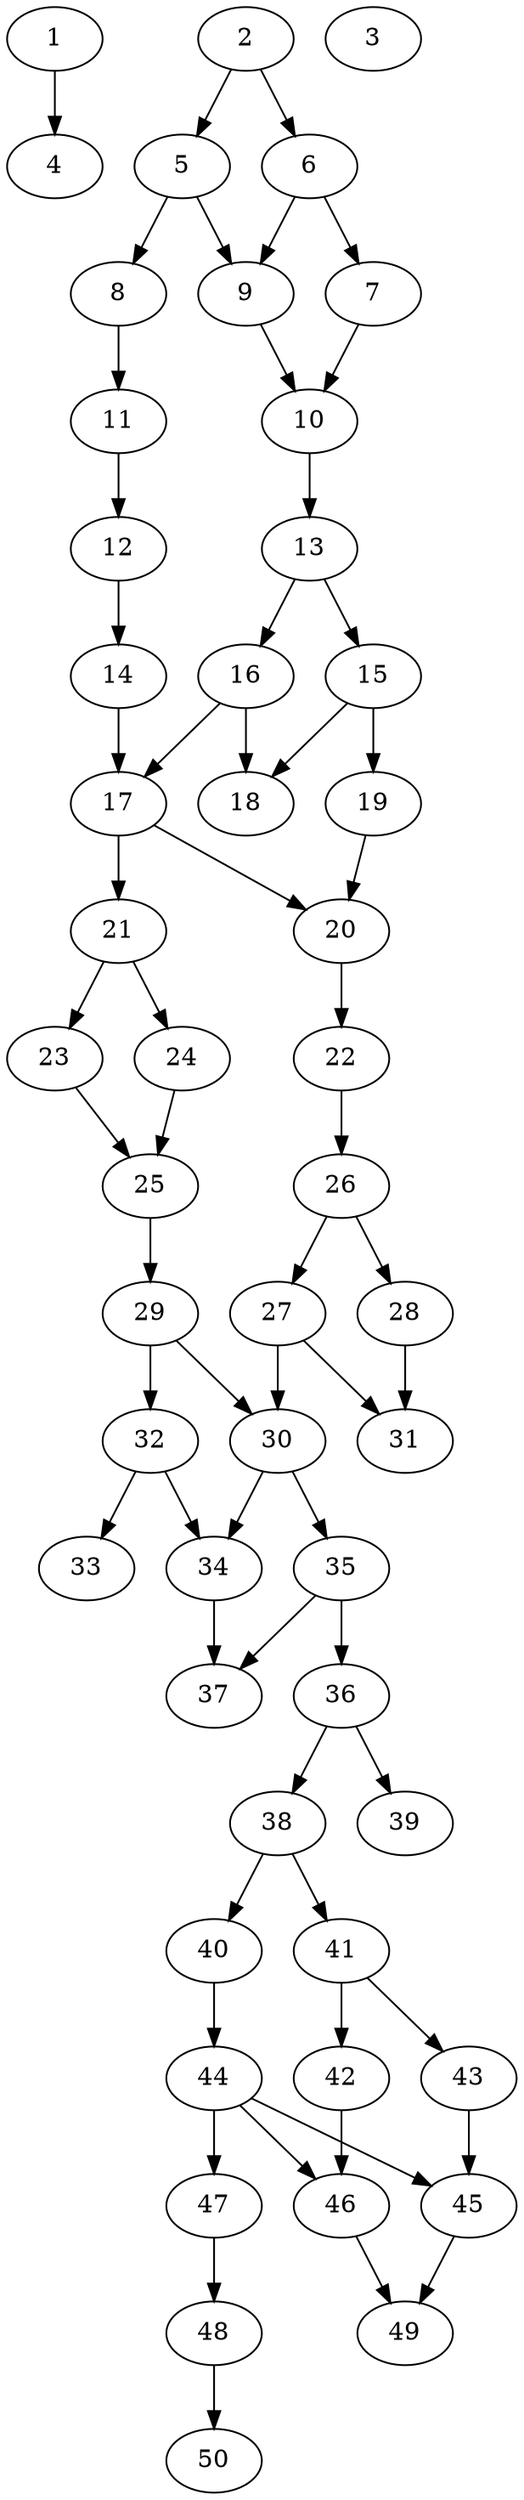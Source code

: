 // DAG automatically generated by daggen at Thu Oct  3 14:07:57 2019
// ./daggen --dot -n 50 --ccr 0.3 --fat 0.3 --regular 0.7 --density 0.5 --mindata 5242880 --maxdata 52428800 
digraph G {
  1 [size="122903893", alpha="0.01", expect_size="36871168"] 
  1 -> 4 [size ="36871168"]
  2 [size="98007040", alpha="0.03", expect_size="29402112"] 
  2 -> 5 [size ="29402112"]
  2 -> 6 [size ="29402112"]
  3 [size="28617387", alpha="0.17", expect_size="8585216"] 
  4 [size="69147307", alpha="0.11", expect_size="20744192"] 
  5 [size="48418133", alpha="0.19", expect_size="14525440"] 
  5 -> 8 [size ="14525440"]
  5 -> 9 [size ="14525440"]
  6 [size="87336960", alpha="0.13", expect_size="26201088"] 
  6 -> 7 [size ="26201088"]
  6 -> 9 [size ="26201088"]
  7 [size="138185387", alpha="0.02", expect_size="41455616"] 
  7 -> 10 [size ="41455616"]
  8 [size="125037227", alpha="0.16", expect_size="37511168"] 
  8 -> 11 [size ="37511168"]
  9 [size="169386667", alpha="0.18", expect_size="50816000"] 
  9 -> 10 [size ="50816000"]
  10 [size="126481067", alpha="0.05", expect_size="37944320"] 
  10 -> 13 [size ="37944320"]
  11 [size="174646613", alpha="0.15", expect_size="52393984"] 
  11 -> 12 [size ="52393984"]
  12 [size="22705493", alpha="0.15", expect_size="6811648"] 
  12 -> 14 [size ="6811648"]
  13 [size="44755627", alpha="0.12", expect_size="13426688"] 
  13 -> 15 [size ="13426688"]
  13 -> 16 [size ="13426688"]
  14 [size="19141973", alpha="0.16", expect_size="5742592"] 
  14 -> 17 [size ="5742592"]
  15 [size="108578133", alpha="0.18", expect_size="32573440"] 
  15 -> 18 [size ="32573440"]
  15 -> 19 [size ="32573440"]
  16 [size="98983253", alpha="0.13", expect_size="29694976"] 
  16 -> 17 [size ="29694976"]
  16 -> 18 [size ="29694976"]
  17 [size="43844267", alpha="0.02", expect_size="13153280"] 
  17 -> 20 [size ="13153280"]
  17 -> 21 [size ="13153280"]
  18 [size="63252480", alpha="0.08", expect_size="18975744"] 
  19 [size="32822613", alpha="0.03", expect_size="9846784"] 
  19 -> 20 [size ="9846784"]
  20 [size="172598613", alpha="0.15", expect_size="51779584"] 
  20 -> 22 [size ="51779584"]
  21 [size="51237547", alpha="0.01", expect_size="15371264"] 
  21 -> 23 [size ="15371264"]
  21 -> 24 [size ="15371264"]
  22 [size="172066133", alpha="0.16", expect_size="51619840"] 
  22 -> 26 [size ="51619840"]
  23 [size="129826133", alpha="0.14", expect_size="38947840"] 
  23 -> 25 [size ="38947840"]
  24 [size="64334507", alpha="0.17", expect_size="19300352"] 
  24 -> 25 [size ="19300352"]
  25 [size="36194987", alpha="0.05", expect_size="10858496"] 
  25 -> 29 [size ="10858496"]
  26 [size="18752853", alpha="0.02", expect_size="5625856"] 
  26 -> 27 [size ="5625856"]
  26 -> 28 [size ="5625856"]
  27 [size="124228267", alpha="0.14", expect_size="37268480"] 
  27 -> 30 [size ="37268480"]
  27 -> 31 [size ="37268480"]
  28 [size="137154560", alpha="0.20", expect_size="41146368"] 
  28 -> 31 [size ="41146368"]
  29 [size="43816960", alpha="0.04", expect_size="13145088"] 
  29 -> 30 [size ="13145088"]
  29 -> 32 [size ="13145088"]
  30 [size="66225493", alpha="0.03", expect_size="19867648"] 
  30 -> 34 [size ="19867648"]
  30 -> 35 [size ="19867648"]
  31 [size="27118933", alpha="0.02", expect_size="8135680"] 
  32 [size="31928320", alpha="0.02", expect_size="9578496"] 
  32 -> 33 [size ="9578496"]
  32 -> 34 [size ="9578496"]
  33 [size="161187840", alpha="0.05", expect_size="48356352"] 
  34 [size="111465813", alpha="0.08", expect_size="33439744"] 
  34 -> 37 [size ="33439744"]
  35 [size="91719680", alpha="0.02", expect_size="27515904"] 
  35 -> 36 [size ="27515904"]
  35 -> 37 [size ="27515904"]
  36 [size="132898133", alpha="0.08", expect_size="39869440"] 
  36 -> 38 [size ="39869440"]
  36 -> 39 [size ="39869440"]
  37 [size="147572053", alpha="0.16", expect_size="44271616"] 
  38 [size="99167573", alpha="0.10", expect_size="29750272"] 
  38 -> 40 [size ="29750272"]
  38 -> 41 [size ="29750272"]
  39 [size="95249067", alpha="0.07", expect_size="28574720"] 
  40 [size="130440533", alpha="0.03", expect_size="39132160"] 
  40 -> 44 [size ="39132160"]
  41 [size="156463787", alpha="0.03", expect_size="46939136"] 
  41 -> 42 [size ="46939136"]
  41 -> 43 [size ="46939136"]
  42 [size="173199360", alpha="0.03", expect_size="51959808"] 
  42 -> 46 [size ="51959808"]
  43 [size="28596907", alpha="0.17", expect_size="8579072"] 
  43 -> 45 [size ="8579072"]
  44 [size="64512000", alpha="0.17", expect_size="19353600"] 
  44 -> 45 [size ="19353600"]
  44 -> 46 [size ="19353600"]
  44 -> 47 [size ="19353600"]
  45 [size="125320533", alpha="0.20", expect_size="37596160"] 
  45 -> 49 [size ="37596160"]
  46 [size="144841387", alpha="0.02", expect_size="43452416"] 
  46 -> 49 [size ="43452416"]
  47 [size="47301973", alpha="0.19", expect_size="14190592"] 
  47 -> 48 [size ="14190592"]
  48 [size="173636267", alpha="0.10", expect_size="52090880"] 
  48 -> 50 [size ="52090880"]
  49 [size="97768107", alpha="0.05", expect_size="29330432"] 
  50 [size="149620053", alpha="0.06", expect_size="44886016"] 
}
